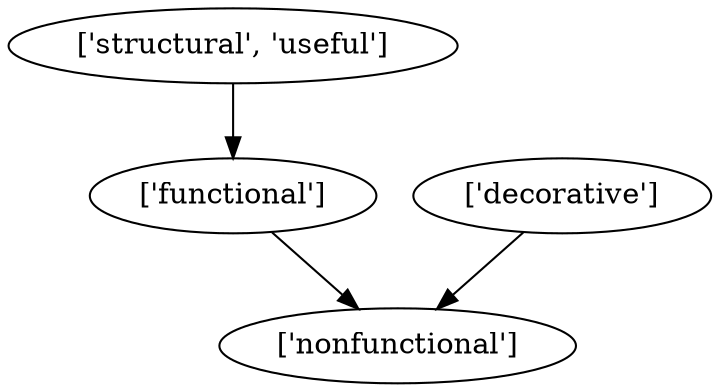 strict digraph  {
	"['structural', 'useful']" -> "['functional']";
	"['functional']" -> "['nonfunctional']";
	"['decorative']" -> "['nonfunctional']";
}
